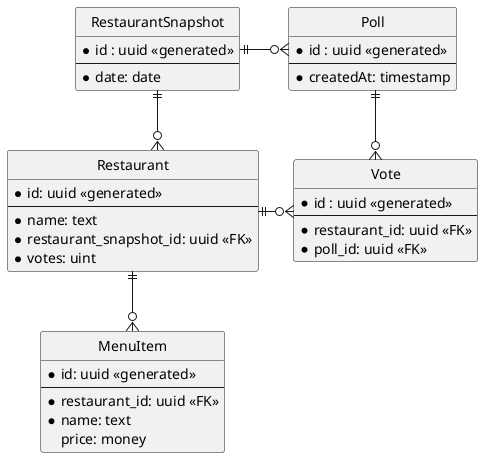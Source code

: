 @startuml

hide circle
skinparam linetype ortho

entity Vote {
  *id : uuid <<generated>>
  --
  *restaurant_id: uuid <<FK>>
  *poll_id: uuid <<FK>>
}

entity Poll {
  *id : uuid <<generated>>
  --
  *createdAt: timestamp
}

entity RestaurantSnapshot {
  *id : uuid <<generated>>
  --
'  *restaurant_id: uuid <<FK>>
'  *snapshot_id: uuid <<FK>>
  *date: date
}

entity Restaurant {
  *id: uuid <<generated>>
  --
  *name: text
  *restaurant_snapshot_id: uuid <<FK>>
  *votes: uint
}

' TODO add after adding users
'entity RestaurantVote {
'  *id : uuid <<generated>>
'  --
'
'}

entity MenuItem {
  *id: uuid <<generated>>
  --
  *restaurant_id: uuid <<FK>>
  *name: text
  price: money
}

Restaurant }o-up-|| RestaurantSnapshot
'Restaurant ||-left-o{ RestaurantSnapshot
MenuItem }o-up-|| Restaurant

RestaurantSnapshot ||-o{ Poll
Poll ||-o{ Vote
Restaurant ||-o{ Vote

@enduml